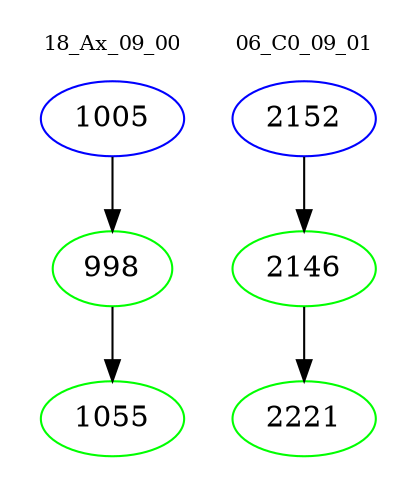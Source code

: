 digraph{
subgraph cluster_0 {
color = white
label = "18_Ax_09_00";
fontsize=10;
T0_1005 [label="1005", color="blue"]
T0_1005 -> T0_998 [color="black"]
T0_998 [label="998", color="green"]
T0_998 -> T0_1055 [color="black"]
T0_1055 [label="1055", color="green"]
}
subgraph cluster_1 {
color = white
label = "06_C0_09_01";
fontsize=10;
T1_2152 [label="2152", color="blue"]
T1_2152 -> T1_2146 [color="black"]
T1_2146 [label="2146", color="green"]
T1_2146 -> T1_2221 [color="black"]
T1_2221 [label="2221", color="green"]
}
}
